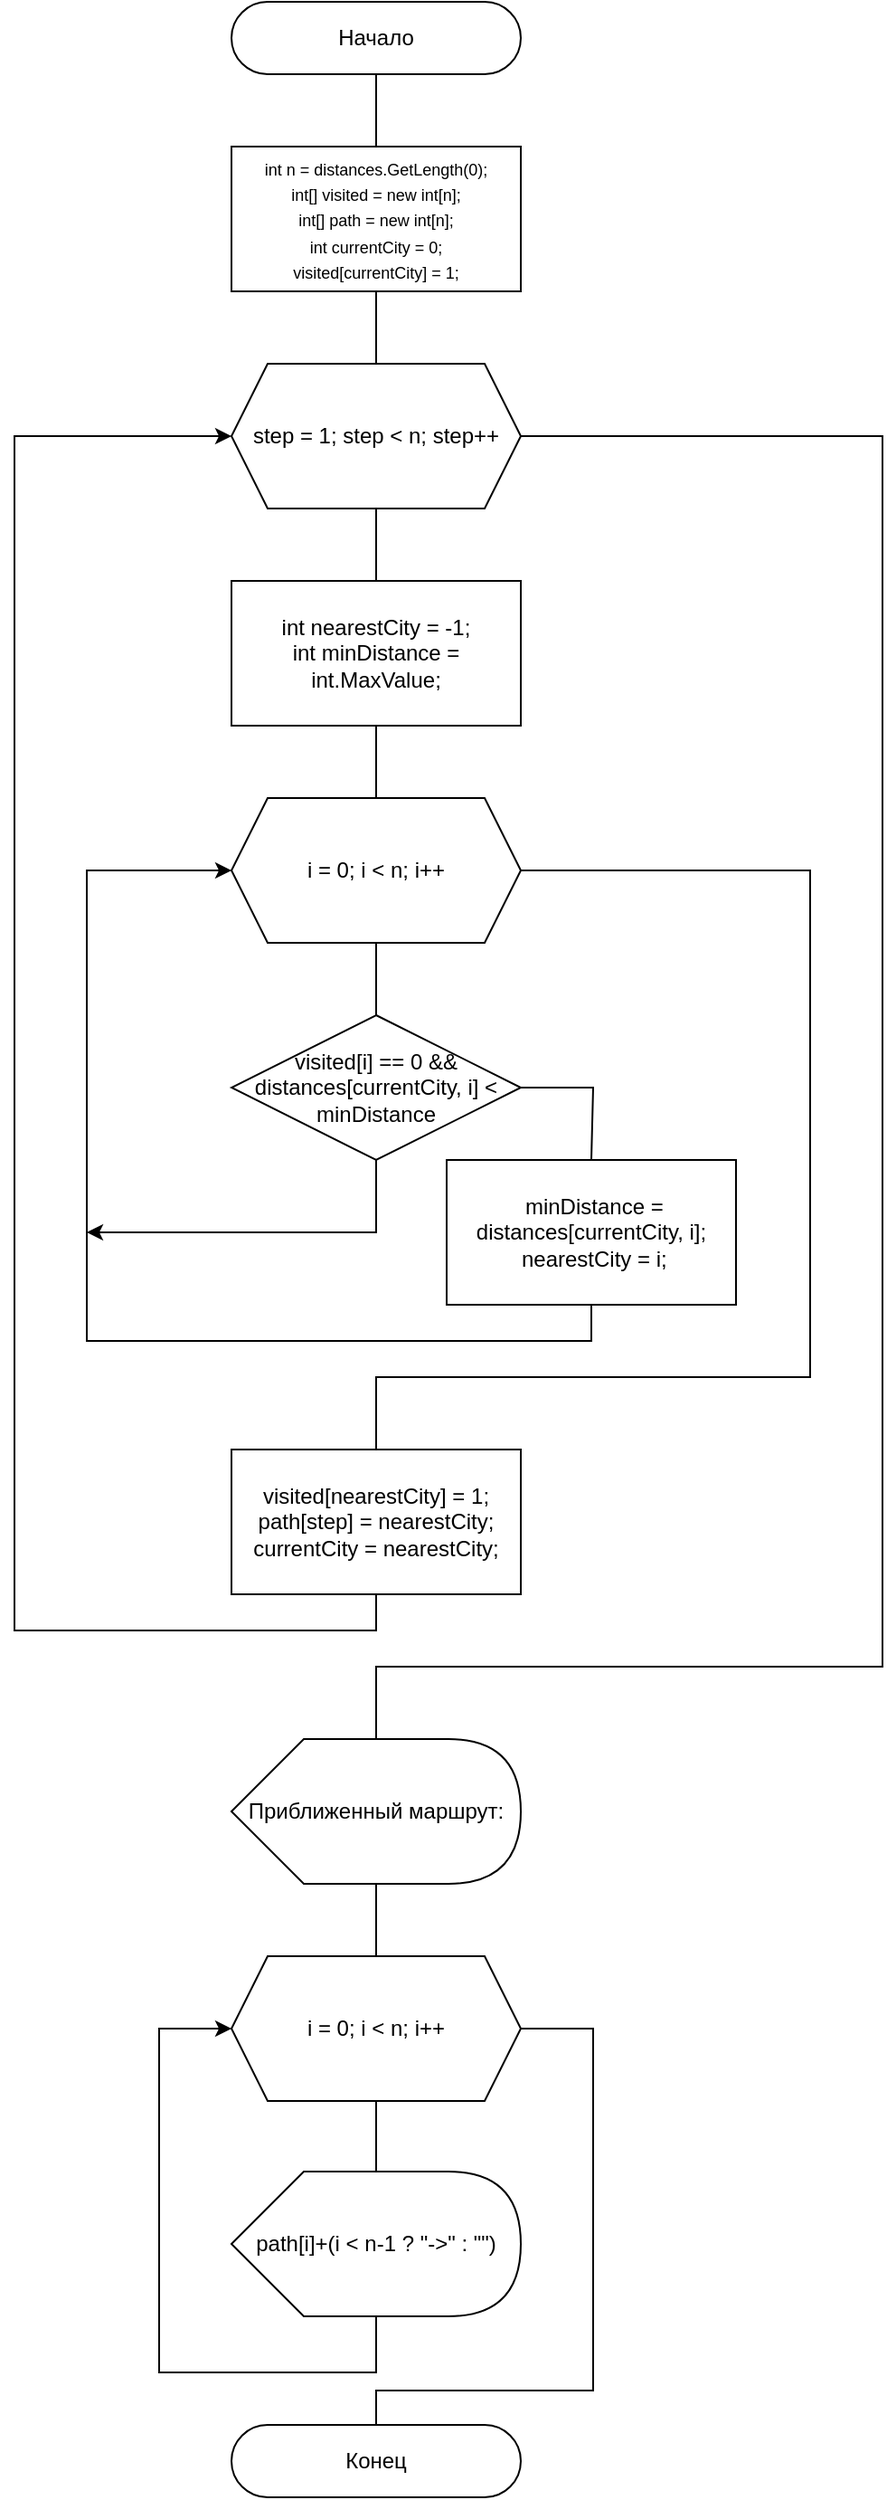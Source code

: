 <mxfile version="25.0.3">
  <diagram name="Страница — 1" id="R0wx6_uxov8O2kn3f_hA">
    <mxGraphModel dx="1000" dy="548" grid="1" gridSize="10" guides="1" tooltips="1" connect="1" arrows="1" fold="1" page="1" pageScale="1" pageWidth="827" pageHeight="1169" math="0" shadow="0">
      <root>
        <mxCell id="0" />
        <mxCell id="1" parent="0" />
        <mxCell id="pxDLfQE0uhIfUz3yU7aq-1" value="Начало" style="rounded=1;whiteSpace=wrap;html=1;arcSize=50;" vertex="1" parent="1">
          <mxGeometry x="320" y="40" width="160" height="40" as="geometry" />
        </mxCell>
        <mxCell id="pxDLfQE0uhIfUz3yU7aq-4" value="step = 1; step &amp;lt; n; step++" style="shape=hexagon;perimeter=hexagonPerimeter2;whiteSpace=wrap;html=1;fixedSize=1;" vertex="1" parent="1">
          <mxGeometry x="320" y="240" width="160" height="80" as="geometry" />
        </mxCell>
        <mxCell id="pxDLfQE0uhIfUz3yU7aq-5" value="&lt;div&gt;int nearestCity = -1;&lt;/div&gt;&lt;div&gt;int minDistance = int.MaxValue;&lt;/div&gt;" style="rounded=0;whiteSpace=wrap;html=1;" vertex="1" parent="1">
          <mxGeometry x="320" y="360" width="160" height="80" as="geometry" />
        </mxCell>
        <mxCell id="pxDLfQE0uhIfUz3yU7aq-6" value="i = 0; i &amp;lt; n; i++" style="shape=hexagon;perimeter=hexagonPerimeter2;whiteSpace=wrap;html=1;fixedSize=1;" vertex="1" parent="1">
          <mxGeometry x="320" y="480" width="160" height="80" as="geometry" />
        </mxCell>
        <mxCell id="pxDLfQE0uhIfUz3yU7aq-7" value="visited[i] == 0 &amp;amp;&amp;amp; distances[currentCity, i] &amp;lt; minDistance" style="rhombus;whiteSpace=wrap;html=1;" vertex="1" parent="1">
          <mxGeometry x="320" y="600" width="160" height="80" as="geometry" />
        </mxCell>
        <mxCell id="pxDLfQE0uhIfUz3yU7aq-8" value="&lt;div&gt;&amp;nbsp;minDistance = distances[currentCity, i];&lt;/div&gt;&lt;div&gt;&amp;nbsp;nearestCity = i;&lt;/div&gt;" style="rounded=0;whiteSpace=wrap;html=1;" vertex="1" parent="1">
          <mxGeometry x="439" y="680" width="160" height="80" as="geometry" />
        </mxCell>
        <mxCell id="pxDLfQE0uhIfUz3yU7aq-9" value="&lt;div&gt;visited[nearestCity] = 1;&lt;/div&gt;&lt;div&gt;path[step] = nearestCity;&lt;/div&gt;&lt;div&gt;currentCity = nearestCity;&lt;/div&gt;" style="rounded=0;whiteSpace=wrap;html=1;" vertex="1" parent="1">
          <mxGeometry x="320" y="840" width="160" height="80" as="geometry" />
        </mxCell>
        <mxCell id="pxDLfQE0uhIfUz3yU7aq-12" value="Приближенный маршрут:" style="shape=display;whiteSpace=wrap;html=1;" vertex="1" parent="1">
          <mxGeometry x="320" y="1000" width="160" height="80" as="geometry" />
        </mxCell>
        <mxCell id="pxDLfQE0uhIfUz3yU7aq-13" value="i = 0; i &amp;lt; n; i++" style="shape=hexagon;perimeter=hexagonPerimeter2;whiteSpace=wrap;html=1;fixedSize=1;" vertex="1" parent="1">
          <mxGeometry x="320" y="1120" width="160" height="80" as="geometry" />
        </mxCell>
        <mxCell id="pxDLfQE0uhIfUz3yU7aq-15" value="path[i]+(i &amp;lt; n-1 ? &quot;-&amp;gt;&quot; : &quot;&quot;)" style="shape=display;whiteSpace=wrap;html=1;" vertex="1" parent="1">
          <mxGeometry x="320" y="1239" width="160" height="80" as="geometry" />
        </mxCell>
        <mxCell id="pxDLfQE0uhIfUz3yU7aq-16" value="Конец" style="rounded=1;whiteSpace=wrap;html=1;arcSize=50;" vertex="1" parent="1">
          <mxGeometry x="320" y="1379" width="160" height="40" as="geometry" />
        </mxCell>
        <mxCell id="pxDLfQE0uhIfUz3yU7aq-17" value="&lt;div&gt;&lt;font style=&quot;font-size: 9px;&quot;&gt;int n = distances.GetLength(0);&lt;/font&gt;&lt;/div&gt;&lt;div&gt;&lt;font style=&quot;font-size: 9px;&quot;&gt;int[] visited = new int[n];&lt;/font&gt;&lt;/div&gt;&lt;div&gt;&lt;font style=&quot;font-size: 9px;&quot;&gt;int[] path = new int[n];&lt;/font&gt;&lt;/div&gt;&lt;div&gt;&lt;font style=&quot;font-size: 9px;&quot;&gt;int currentCity = 0;&lt;/font&gt;&lt;/div&gt;&lt;div&gt;&lt;font style=&quot;font-size: 9px;&quot;&gt;visited[currentCity] = 1;&lt;/font&gt;&lt;/div&gt;" style="shape=parallelogram;perimeter=parallelogramPerimeter;whiteSpace=wrap;html=1;fixedSize=1;size=-10;" vertex="1" parent="1">
          <mxGeometry x="320" y="120" width="160" height="80" as="geometry" />
        </mxCell>
        <mxCell id="pxDLfQE0uhIfUz3yU7aq-18" value="" style="endArrow=none;html=1;rounded=0;exitX=0.5;exitY=0;exitDx=0;exitDy=0;" edge="1" parent="1" source="pxDLfQE0uhIfUz3yU7aq-17">
          <mxGeometry width="50" height="50" relative="1" as="geometry">
            <mxPoint x="350" y="130" as="sourcePoint" />
            <mxPoint x="400" y="80" as="targetPoint" />
          </mxGeometry>
        </mxCell>
        <mxCell id="pxDLfQE0uhIfUz3yU7aq-20" value="" style="endArrow=none;html=1;rounded=0;exitX=0.5;exitY=0;exitDx=0;exitDy=0;entryX=0.5;entryY=1;entryDx=0;entryDy=0;" edge="1" parent="1" source="pxDLfQE0uhIfUz3yU7aq-4" target="pxDLfQE0uhIfUz3yU7aq-17">
          <mxGeometry width="50" height="50" relative="1" as="geometry">
            <mxPoint x="352" y="250" as="sourcePoint" />
            <mxPoint x="402" y="200" as="targetPoint" />
          </mxGeometry>
        </mxCell>
        <mxCell id="pxDLfQE0uhIfUz3yU7aq-22" value="" style="endArrow=none;html=1;rounded=0;exitX=0.5;exitY=0;exitDx=0;exitDy=0;" edge="1" parent="1" source="pxDLfQE0uhIfUz3yU7aq-5">
          <mxGeometry width="50" height="50" relative="1" as="geometry">
            <mxPoint x="350" y="370" as="sourcePoint" />
            <mxPoint x="400" y="320" as="targetPoint" />
          </mxGeometry>
        </mxCell>
        <mxCell id="pxDLfQE0uhIfUz3yU7aq-23" value="" style="endArrow=none;html=1;rounded=0;" edge="1" parent="1" source="pxDLfQE0uhIfUz3yU7aq-6">
          <mxGeometry width="50" height="50" relative="1" as="geometry">
            <mxPoint x="350" y="490" as="sourcePoint" />
            <mxPoint x="400" y="440" as="targetPoint" />
          </mxGeometry>
        </mxCell>
        <mxCell id="pxDLfQE0uhIfUz3yU7aq-24" value="" style="endArrow=none;html=1;rounded=0;exitX=0.5;exitY=0;exitDx=0;exitDy=0;" edge="1" parent="1" source="pxDLfQE0uhIfUz3yU7aq-7">
          <mxGeometry width="50" height="50" relative="1" as="geometry">
            <mxPoint x="350" y="610" as="sourcePoint" />
            <mxPoint x="400" y="560" as="targetPoint" />
          </mxGeometry>
        </mxCell>
        <mxCell id="pxDLfQE0uhIfUz3yU7aq-29" value="" style="endArrow=none;html=1;rounded=0;entryX=0.5;entryY=0;entryDx=0;entryDy=0;" edge="1" parent="1" target="pxDLfQE0uhIfUz3yU7aq-8">
          <mxGeometry width="50" height="50" relative="1" as="geometry">
            <mxPoint x="480" y="640" as="sourcePoint" />
            <mxPoint x="530" y="590" as="targetPoint" />
            <Array as="points">
              <mxPoint x="520" y="640" />
            </Array>
          </mxGeometry>
        </mxCell>
        <mxCell id="pxDLfQE0uhIfUz3yU7aq-31" value="" style="endArrow=classic;html=1;rounded=0;exitX=0.5;exitY=1;exitDx=0;exitDy=0;entryX=0;entryY=0.5;entryDx=0;entryDy=0;" edge="1" parent="1" source="pxDLfQE0uhIfUz3yU7aq-8" target="pxDLfQE0uhIfUz3yU7aq-6">
          <mxGeometry width="50" height="50" relative="1" as="geometry">
            <mxPoint x="250" y="730" as="sourcePoint" />
            <mxPoint x="240" y="720" as="targetPoint" />
            <Array as="points">
              <mxPoint x="519" y="780" />
              <mxPoint x="240" y="780" />
              <mxPoint x="240" y="520" />
            </Array>
          </mxGeometry>
        </mxCell>
        <mxCell id="pxDLfQE0uhIfUz3yU7aq-32" value="" style="endArrow=classic;html=1;rounded=0;exitX=0.5;exitY=1;exitDx=0;exitDy=0;" edge="1" parent="1" source="pxDLfQE0uhIfUz3yU7aq-7">
          <mxGeometry width="50" height="50" relative="1" as="geometry">
            <mxPoint x="250" y="730" as="sourcePoint" />
            <mxPoint x="240" y="720" as="targetPoint" />
            <Array as="points">
              <mxPoint x="400" y="720" />
            </Array>
          </mxGeometry>
        </mxCell>
        <mxCell id="pxDLfQE0uhIfUz3yU7aq-33" value="" style="endArrow=none;html=1;rounded=0;exitX=1;exitY=0.5;exitDx=0;exitDy=0;entryX=0.5;entryY=0;entryDx=0;entryDy=0;endFill=0;" edge="1" parent="1" source="pxDLfQE0uhIfUz3yU7aq-6" target="pxDLfQE0uhIfUz3yU7aq-9">
          <mxGeometry width="50" height="50" relative="1" as="geometry">
            <mxPoint x="250" y="720" as="sourcePoint" />
            <mxPoint x="300" y="670" as="targetPoint" />
            <Array as="points">
              <mxPoint x="640" y="520" />
              <mxPoint x="640" y="800" />
              <mxPoint x="400" y="800" />
            </Array>
          </mxGeometry>
        </mxCell>
        <mxCell id="pxDLfQE0uhIfUz3yU7aq-34" value="" style="endArrow=classic;html=1;rounded=0;exitX=0.5;exitY=1;exitDx=0;exitDy=0;entryX=0;entryY=0.5;entryDx=0;entryDy=0;" edge="1" parent="1" source="pxDLfQE0uhIfUz3yU7aq-9" target="pxDLfQE0uhIfUz3yU7aq-4">
          <mxGeometry width="50" height="50" relative="1" as="geometry">
            <mxPoint x="250" y="810" as="sourcePoint" />
            <mxPoint x="300" y="760" as="targetPoint" />
            <Array as="points">
              <mxPoint x="400" y="940" />
              <mxPoint x="300" y="940" />
              <mxPoint x="200" y="940" />
              <mxPoint x="200" y="280" />
            </Array>
          </mxGeometry>
        </mxCell>
        <mxCell id="pxDLfQE0uhIfUz3yU7aq-37" value="" style="endArrow=none;html=1;rounded=0;entryX=0;entryY=0;entryDx=80;entryDy=0;entryPerimeter=0;exitX=1;exitY=0.5;exitDx=0;exitDy=0;" edge="1" parent="1" source="pxDLfQE0uhIfUz3yU7aq-4" target="pxDLfQE0uhIfUz3yU7aq-12">
          <mxGeometry width="50" height="50" relative="1" as="geometry">
            <mxPoint x="480" y="280" as="sourcePoint" />
            <mxPoint x="690" y="600" as="targetPoint" />
            <Array as="points">
              <mxPoint x="680" y="280" />
              <mxPoint x="680" y="960" />
              <mxPoint x="400" y="960" />
            </Array>
          </mxGeometry>
        </mxCell>
        <mxCell id="pxDLfQE0uhIfUz3yU7aq-38" value="" style="endArrow=none;html=1;rounded=0;exitX=0.5;exitY=0;exitDx=0;exitDy=0;" edge="1" parent="1" source="pxDLfQE0uhIfUz3yU7aq-13">
          <mxGeometry width="50" height="50" relative="1" as="geometry">
            <mxPoint x="350" y="1130" as="sourcePoint" />
            <mxPoint x="400" y="1080" as="targetPoint" />
          </mxGeometry>
        </mxCell>
        <mxCell id="pxDLfQE0uhIfUz3yU7aq-39" value="" style="endArrow=none;html=1;rounded=0;exitX=0;exitY=0;exitDx=80;exitDy=0;exitPerimeter=0;" edge="1" parent="1" source="pxDLfQE0uhIfUz3yU7aq-15">
          <mxGeometry width="50" height="50" relative="1" as="geometry">
            <mxPoint x="350" y="1250" as="sourcePoint" />
            <mxPoint x="400" y="1200" as="targetPoint" />
          </mxGeometry>
        </mxCell>
        <mxCell id="pxDLfQE0uhIfUz3yU7aq-40" value="" style="endArrow=classic;html=1;rounded=0;exitX=0;exitY=0;exitDx=80;exitDy=80;exitPerimeter=0;entryX=0;entryY=0.5;entryDx=0;entryDy=0;" edge="1" parent="1" source="pxDLfQE0uhIfUz3yU7aq-15" target="pxDLfQE0uhIfUz3yU7aq-13">
          <mxGeometry width="50" height="50" relative="1" as="geometry">
            <mxPoint x="230" y="1300" as="sourcePoint" />
            <mxPoint x="280" y="1250" as="targetPoint" />
            <Array as="points">
              <mxPoint x="400" y="1350" />
              <mxPoint x="340" y="1350" />
              <mxPoint x="280" y="1350" />
              <mxPoint x="280" y="1160" />
            </Array>
          </mxGeometry>
        </mxCell>
        <mxCell id="pxDLfQE0uhIfUz3yU7aq-41" value="" style="endArrow=none;html=1;rounded=0;entryX=0.5;entryY=0;entryDx=0;entryDy=0;" edge="1" parent="1" target="pxDLfQE0uhIfUz3yU7aq-16">
          <mxGeometry width="50" height="50" relative="1" as="geometry">
            <mxPoint x="480" y="1160" as="sourcePoint" />
            <mxPoint x="530" y="1110" as="targetPoint" />
            <Array as="points">
              <mxPoint x="520" y="1160" />
              <mxPoint x="520" y="1360" />
              <mxPoint x="400" y="1360" />
            </Array>
          </mxGeometry>
        </mxCell>
      </root>
    </mxGraphModel>
  </diagram>
</mxfile>
